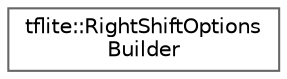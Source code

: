 digraph "Graphical Class Hierarchy"
{
 // LATEX_PDF_SIZE
  bgcolor="transparent";
  edge [fontname=Helvetica,fontsize=10,labelfontname=Helvetica,labelfontsize=10];
  node [fontname=Helvetica,fontsize=10,shape=box,height=0.2,width=0.4];
  rankdir="LR";
  Node0 [id="Node000000",label="tflite::RightShiftOptions\lBuilder",height=0.2,width=0.4,color="grey40", fillcolor="white", style="filled",URL="$structtflite_1_1_right_shift_options_builder.html",tooltip=" "];
}
